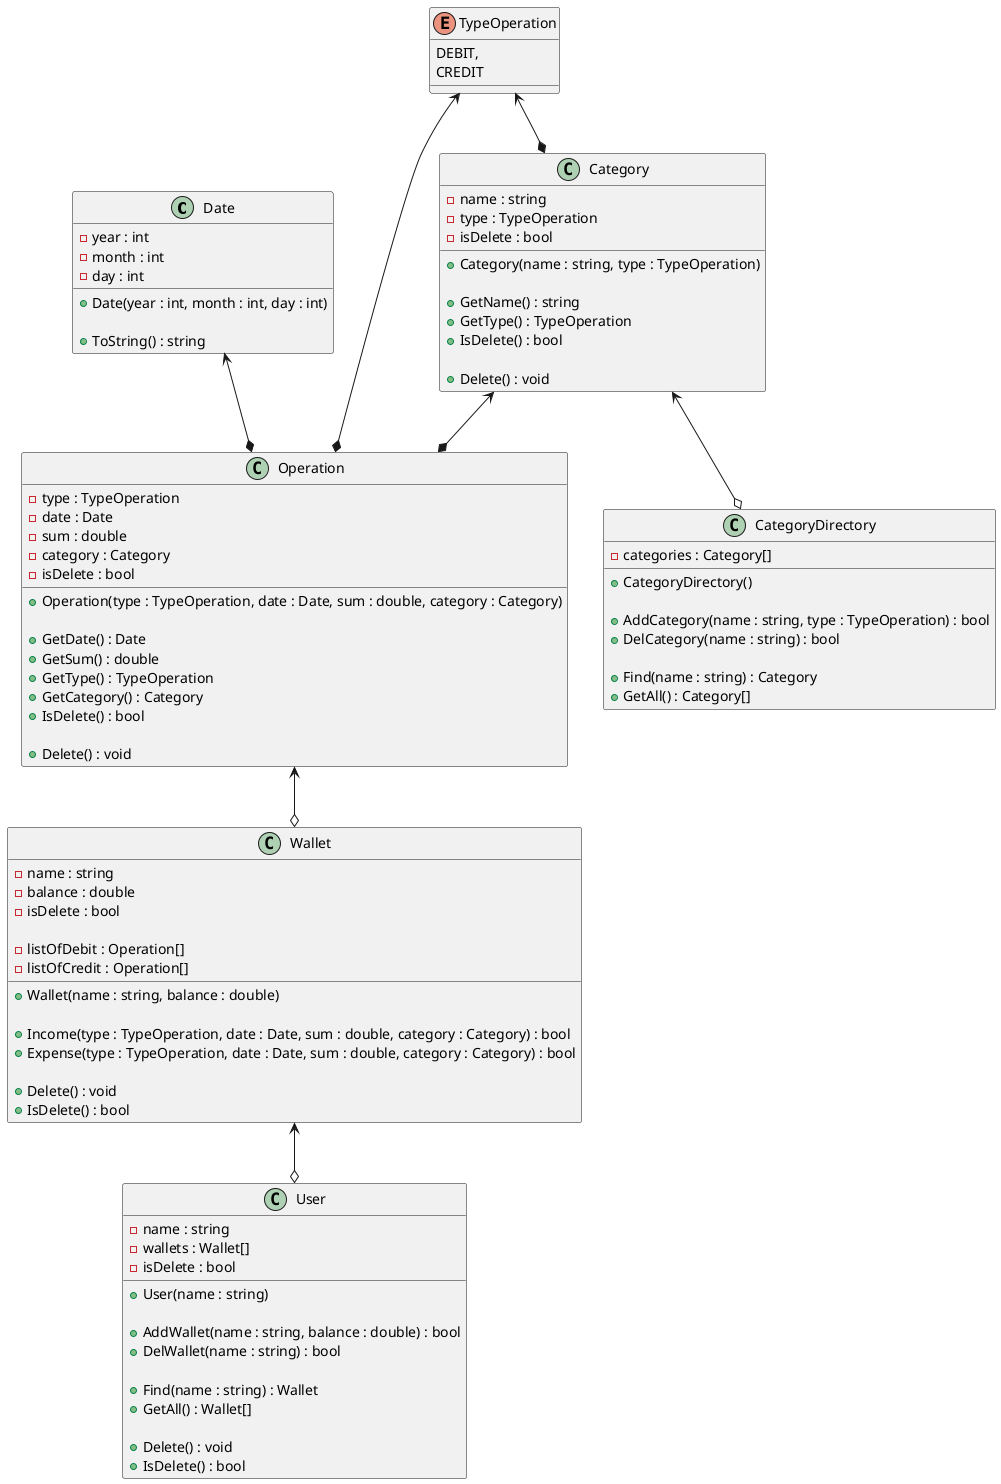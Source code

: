 @startuml
'https://plantuml.com/class-diagram

class Date {
- year : int
- month : int
- day : int

+ Date(year : int, month : int, day : int)

+ ToString() : string
}

enum TypeOperation {
DEBIT,
CREDIT
}

TypeOperation <--* Category
class Category {
- name : string
- type : TypeOperation
- isDelete : bool

+ Category(name : string, type : TypeOperation)

+ GetName() : string
+ GetType() : TypeOperation
+ IsDelete() : bool

+ Delete() : void
}

Category <--o CategoryDirectory
class CategoryDirectory {
- categories : Category[]

+ CategoryDirectory()

+ AddCategory(name : string, type : TypeOperation) : bool
+ DelCategory(name : string) : bool

+ Find(name : string) : Category
+ GetAll() : Category[]
}

Date <--* Operation
TypeOperation <--* Operation
Category <--* Operation
class Operation {
- type : TypeOperation
- date : Date
- sum : double
- category : Category
- isDelete : bool

+ Operation(type : TypeOperation, date : Date, sum : double, category : Category)

+ GetDate() : Date
+ GetSum() : double
+ GetType() : TypeOperation
+ GetCategory() : Category
+ IsDelete() : bool

+ Delete() : void
}

Operation <--o Wallet
class Wallet {
- name : string
- balance : double
- isDelete : bool

- listOfDebit : Operation[]
- listOfCredit : Operation[]

+ Wallet(name : string, balance : double)

+ Income(type : TypeOperation, date : Date, sum : double, category : Category) : bool
+ Expense(type : TypeOperation, date : Date, sum : double, category : Category) : bool

+ Delete() : void
+ IsDelete() : bool
}

Wallet <--o User
class User {
- name : string
- wallets : Wallet[]
- isDelete : bool

+ User(name : string)

+ AddWallet(name : string, balance : double) : bool
+ DelWallet(name : string) : bool

+ Find(name : string) : Wallet
+ GetAll() : Wallet[]

+ Delete() : void
+ IsDelete() : bool
}

@enduml